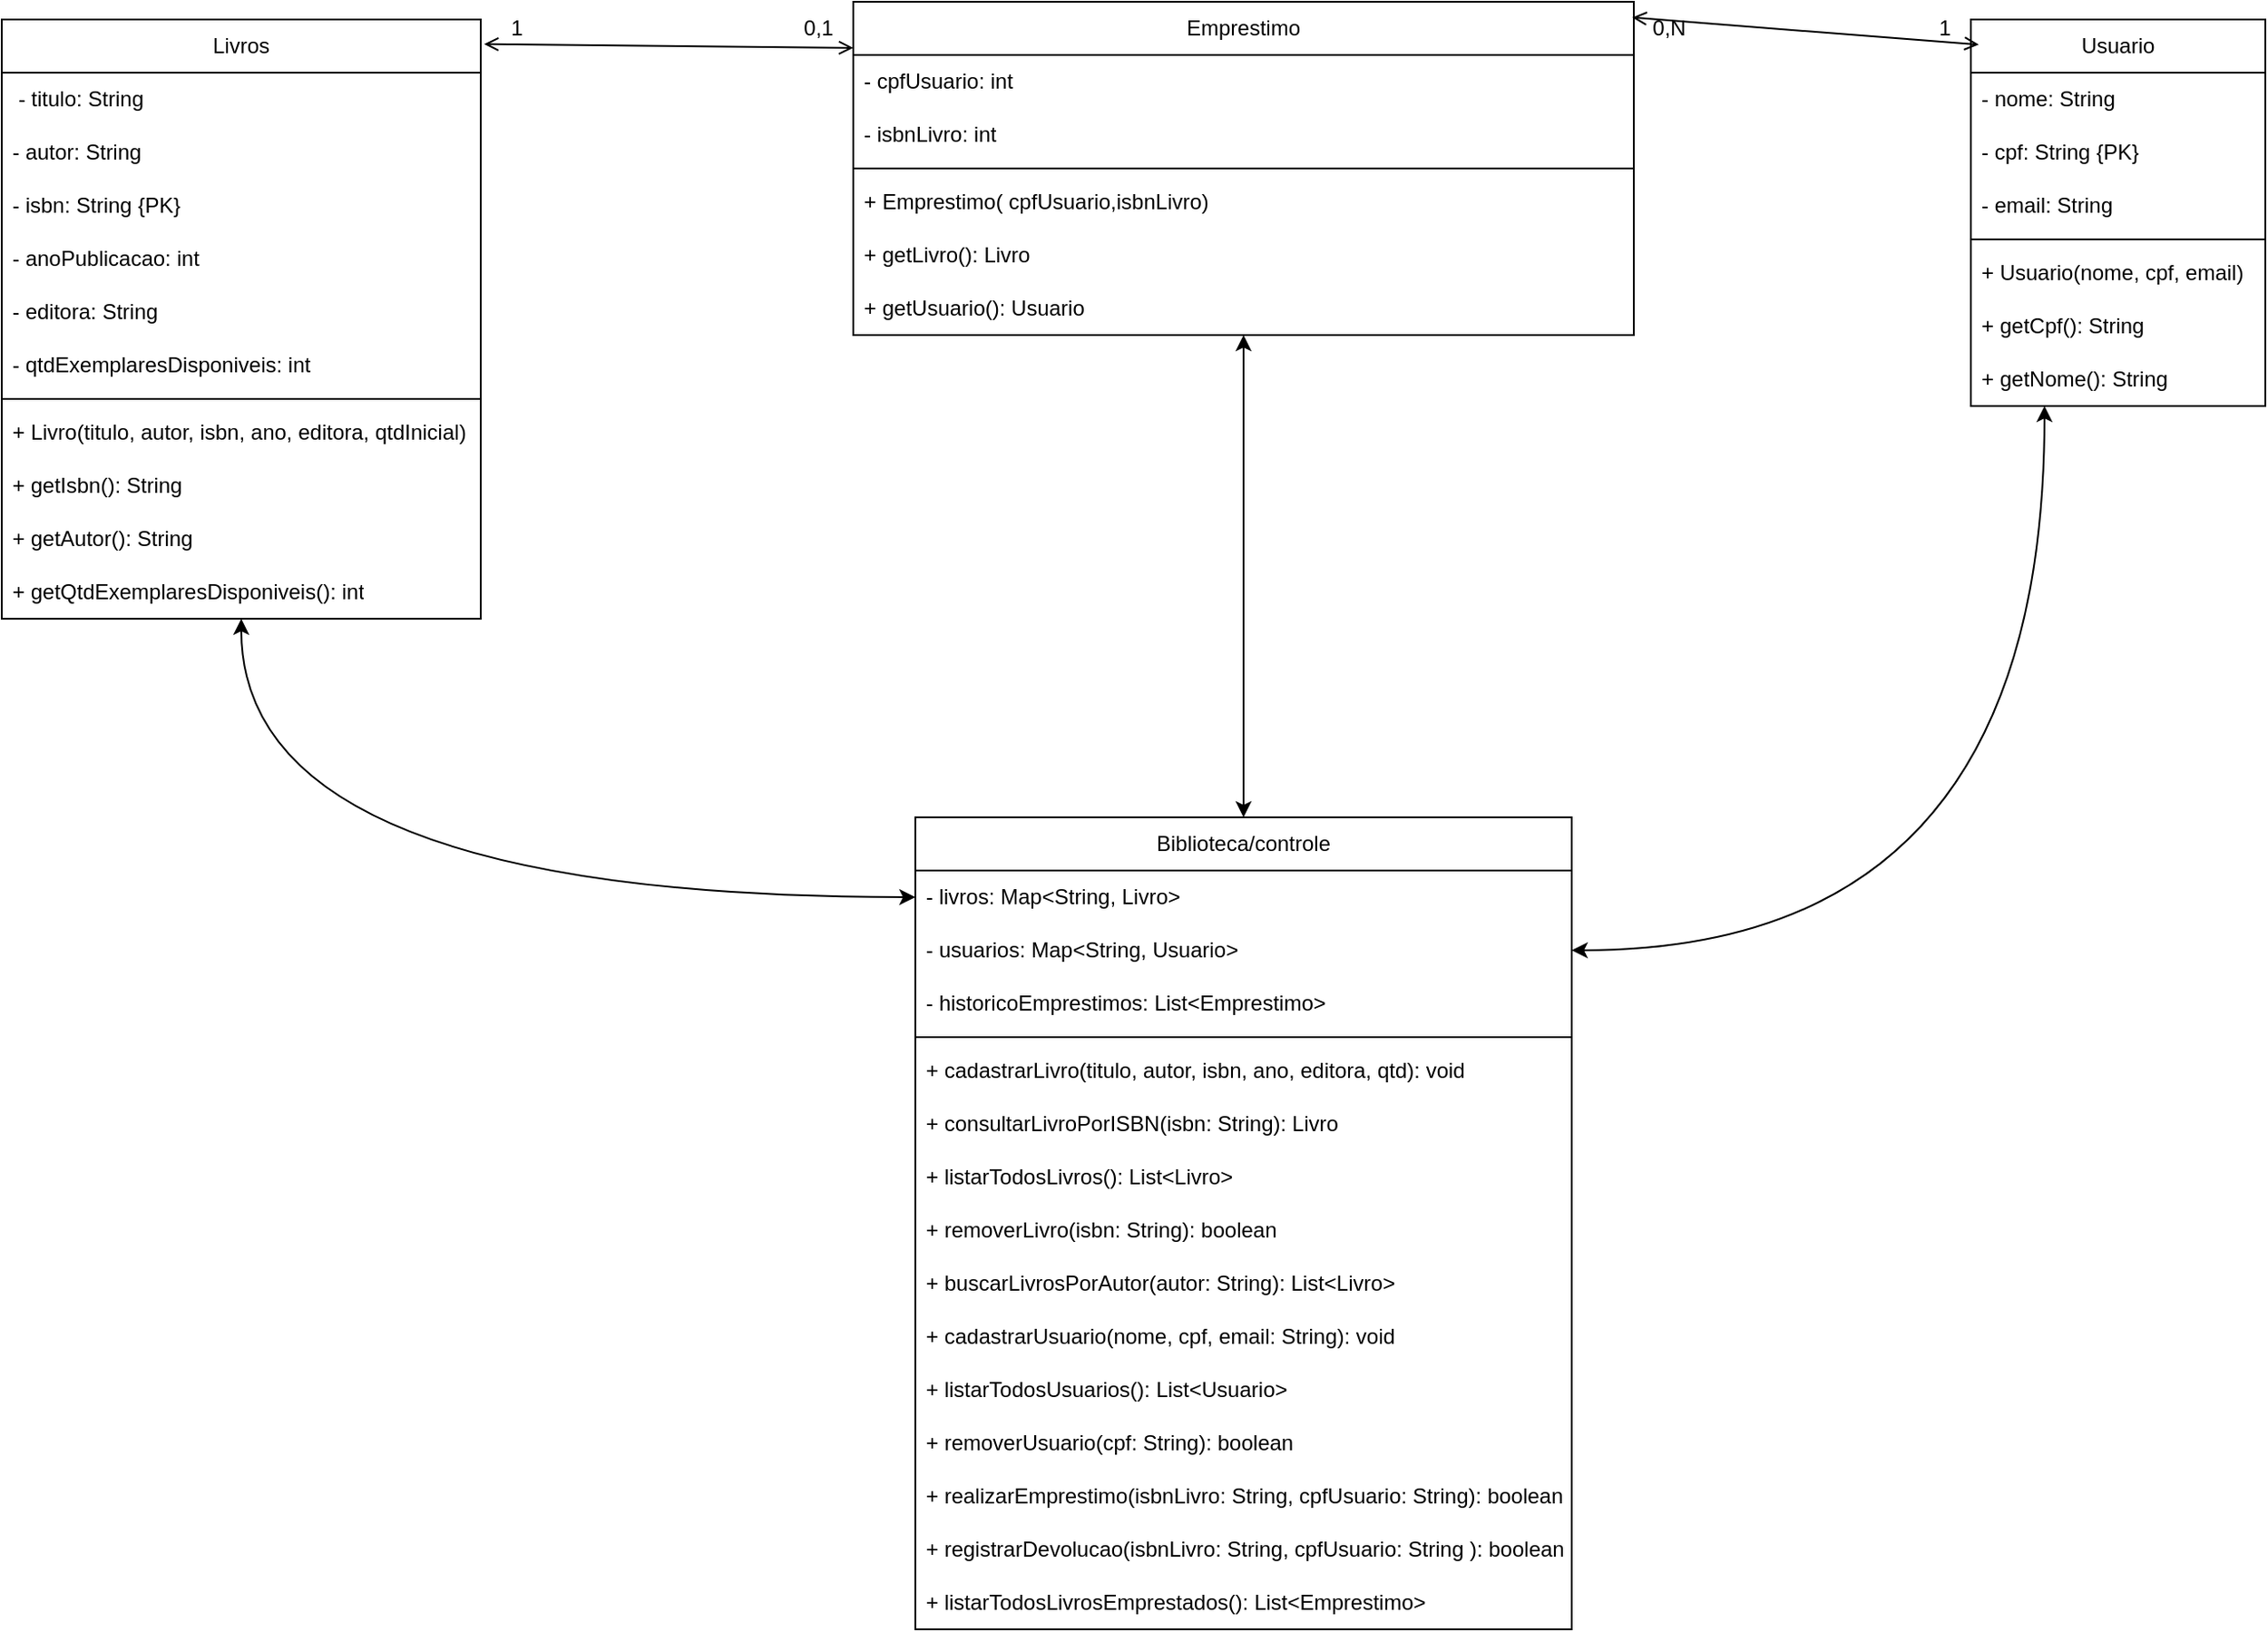 <mxfile version="27.1.4">
  <diagram name="Página-1" id="lj5JoAW72plSsCzFd5W8">
    <mxGraphModel dx="2037" dy="1124" grid="1" gridSize="10" guides="1" tooltips="1" connect="1" arrows="1" fold="1" page="1" pageScale="1" pageWidth="827" pageHeight="1169" math="0" shadow="0">
      <root>
        <mxCell id="0" />
        <mxCell id="1" parent="0" />
        <mxCell id="mwq1hdQ9aeQBlKxll_Tp-1" value="Livros" style="swimlane;fontStyle=0;childLayout=stackLayout;horizontal=1;startSize=30;horizontalStack=0;resizeParent=1;resizeParentMax=0;resizeLast=0;collapsible=1;marginBottom=0;whiteSpace=wrap;html=1;movable=1;resizable=1;rotatable=1;deletable=1;editable=1;locked=0;connectable=1;" parent="1" vertex="1">
          <mxGeometry x="120" y="135" width="270" height="338" as="geometry" />
        </mxCell>
        <mxCell id="mwq1hdQ9aeQBlKxll_Tp-2" value="&amp;nbsp;- titulo: String" style="text;strokeColor=none;fillColor=none;align=left;verticalAlign=middle;spacingLeft=4;spacingRight=4;overflow=hidden;points=[[0,0.5],[1,0.5]];portConstraint=eastwest;rotatable=0;whiteSpace=wrap;html=1;" parent="mwq1hdQ9aeQBlKxll_Tp-1" vertex="1">
          <mxGeometry y="30" width="270" height="30" as="geometry" />
        </mxCell>
        <mxCell id="mwq1hdQ9aeQBlKxll_Tp-3" value="- autor: String" style="text;strokeColor=none;fillColor=none;align=left;verticalAlign=middle;spacingLeft=4;spacingRight=4;overflow=hidden;points=[[0,0.5],[1,0.5]];portConstraint=eastwest;rotatable=0;whiteSpace=wrap;html=1;" parent="mwq1hdQ9aeQBlKxll_Tp-1" vertex="1">
          <mxGeometry y="60" width="270" height="30" as="geometry" />
        </mxCell>
        <mxCell id="mwq1hdQ9aeQBlKxll_Tp-4" value="- isbn: String {PK}&amp;nbsp;" style="text;strokeColor=none;fillColor=none;align=left;verticalAlign=middle;spacingLeft=4;spacingRight=4;overflow=hidden;points=[[0,0.5],[1,0.5]];portConstraint=eastwest;rotatable=0;whiteSpace=wrap;html=1;" parent="mwq1hdQ9aeQBlKxll_Tp-1" vertex="1">
          <mxGeometry y="90" width="270" height="30" as="geometry" />
        </mxCell>
        <mxCell id="mwq1hdQ9aeQBlKxll_Tp-5" value="- anoPublicacao: int&amp;nbsp;" style="text;strokeColor=none;fillColor=none;align=left;verticalAlign=middle;spacingLeft=4;spacingRight=4;overflow=hidden;points=[[0,0.5],[1,0.5]];portConstraint=eastwest;rotatable=0;whiteSpace=wrap;html=1;" parent="mwq1hdQ9aeQBlKxll_Tp-1" vertex="1">
          <mxGeometry y="120" width="270" height="30" as="geometry" />
        </mxCell>
        <mxCell id="mwq1hdQ9aeQBlKxll_Tp-6" value="&lt;span class=&quot;selected&quot;&gt;- editora: String&lt;/span&gt;" style="text;strokeColor=none;fillColor=none;align=left;verticalAlign=middle;spacingLeft=4;spacingRight=4;overflow=hidden;points=[[0,0.5],[1,0.5]];portConstraint=eastwest;rotatable=0;whiteSpace=wrap;html=1;" parent="mwq1hdQ9aeQBlKxll_Tp-1" vertex="1">
          <mxGeometry y="150" width="270" height="30" as="geometry" />
        </mxCell>
        <mxCell id="mwq1hdQ9aeQBlKxll_Tp-7" value="&lt;span class=&quot;selected&quot;&gt;- qtdExemplaresDisponiveis: int&lt;/span&gt;" style="text;strokeColor=none;fillColor=none;align=left;verticalAlign=middle;spacingLeft=4;spacingRight=4;overflow=hidden;points=[[0,0.5],[1,0.5]];portConstraint=eastwest;rotatable=0;whiteSpace=wrap;html=1;" parent="mwq1hdQ9aeQBlKxll_Tp-1" vertex="1">
          <mxGeometry y="180" width="270" height="30" as="geometry" />
        </mxCell>
        <mxCell id="mwq1hdQ9aeQBlKxll_Tp-8" value="" style="line;strokeWidth=1;fillColor=none;align=left;verticalAlign=middle;spacingTop=-1;spacingLeft=3;spacingRight=3;rotatable=0;labelPosition=right;points=[];portConstraint=eastwest;strokeColor=inherit;" parent="mwq1hdQ9aeQBlKxll_Tp-1" vertex="1">
          <mxGeometry y="210" width="270" height="8" as="geometry" />
        </mxCell>
        <mxCell id="mwq1hdQ9aeQBlKxll_Tp-9" value="&lt;span class=&quot;selected&quot;&gt;+ Livro(titulo, autor, isbn, ano, editora, qtdInicial)&lt;/span&gt;" style="text;strokeColor=none;fillColor=none;align=left;verticalAlign=middle;spacingLeft=4;spacingRight=4;overflow=hidden;points=[[0,0.5],[1,0.5]];portConstraint=eastwest;rotatable=1;whiteSpace=wrap;html=1;movable=1;resizable=1;deletable=1;editable=1;locked=0;connectable=1;strokeWidth=1;" parent="mwq1hdQ9aeQBlKxll_Tp-1" vertex="1">
          <mxGeometry y="218" width="270" height="30" as="geometry" />
        </mxCell>
        <mxCell id="mwq1hdQ9aeQBlKxll_Tp-10" value="&lt;span class=&quot;selected&quot;&gt;+ getIsbn(): String&lt;/span&gt;" style="text;strokeColor=none;fillColor=none;align=left;verticalAlign=middle;spacingLeft=4;spacingRight=4;overflow=hidden;points=[[0,0.5],[1,0.5]];portConstraint=eastwest;rotatable=1;whiteSpace=wrap;html=1;movable=1;resizable=1;deletable=1;editable=1;locked=0;connectable=1;" parent="mwq1hdQ9aeQBlKxll_Tp-1" vertex="1">
          <mxGeometry y="248" width="270" height="30" as="geometry" />
        </mxCell>
        <mxCell id="mwq1hdQ9aeQBlKxll_Tp-11" value="&lt;span class=&quot;selected&quot;&gt;+ getAutor(): String&lt;/span&gt;" style="text;strokeColor=none;fillColor=none;align=left;verticalAlign=middle;spacingLeft=4;spacingRight=4;overflow=hidden;points=[[0,0.5],[1,0.5]];portConstraint=eastwest;rotatable=1;whiteSpace=wrap;html=1;movable=1;resizable=1;deletable=1;editable=1;locked=0;connectable=1;" parent="mwq1hdQ9aeQBlKxll_Tp-1" vertex="1">
          <mxGeometry y="278" width="270" height="30" as="geometry" />
        </mxCell>
        <mxCell id="mwq1hdQ9aeQBlKxll_Tp-12" value="&lt;span class=&quot;selected&quot;&gt;+ getQtdExemplaresDisponiveis(): int&lt;/span&gt;" style="text;strokeColor=none;fillColor=none;align=left;verticalAlign=middle;spacingLeft=4;spacingRight=4;overflow=hidden;points=[[0,0.5],[1,0.5]];portConstraint=eastwest;rotatable=1;whiteSpace=wrap;html=1;movable=1;resizable=1;deletable=1;editable=1;locked=0;connectable=1;" parent="mwq1hdQ9aeQBlKxll_Tp-1" vertex="1">
          <mxGeometry y="308" width="270" height="30" as="geometry" />
        </mxCell>
        <mxCell id="mwq1hdQ9aeQBlKxll_Tp-15" value="Usuario" style="swimlane;fontStyle=0;childLayout=stackLayout;horizontal=1;startSize=30;horizontalStack=0;resizeParent=1;resizeParentMax=0;resizeLast=0;collapsible=1;marginBottom=0;whiteSpace=wrap;html=1;" parent="1" vertex="1">
          <mxGeometry x="1230" y="135" width="166" height="218" as="geometry" />
        </mxCell>
        <mxCell id="mwq1hdQ9aeQBlKxll_Tp-16" value="&lt;span class=&quot;selected&quot;&gt;- nome: String&lt;/span&gt;" style="text;strokeColor=none;fillColor=none;align=left;verticalAlign=middle;spacingLeft=4;spacingRight=4;overflow=hidden;points=[[0,0.5],[1,0.5]];portConstraint=eastwest;rotatable=0;whiteSpace=wrap;html=1;" parent="mwq1hdQ9aeQBlKxll_Tp-15" vertex="1">
          <mxGeometry y="30" width="166" height="30" as="geometry" />
        </mxCell>
        <mxCell id="mwq1hdQ9aeQBlKxll_Tp-17" value="&lt;span class=&quot;selected&quot;&gt;- cpf: String {PK}&lt;/span&gt;" style="text;strokeColor=none;fillColor=none;align=left;verticalAlign=middle;spacingLeft=4;spacingRight=4;overflow=hidden;points=[[0,0.5],[1,0.5]];portConstraint=eastwest;rotatable=0;whiteSpace=wrap;html=1;" parent="mwq1hdQ9aeQBlKxll_Tp-15" vertex="1">
          <mxGeometry y="60" width="166" height="30" as="geometry" />
        </mxCell>
        <mxCell id="mwq1hdQ9aeQBlKxll_Tp-18" value="&lt;span class=&quot;selected&quot;&gt;- email: String&lt;/span&gt;" style="text;strokeColor=none;fillColor=none;align=left;verticalAlign=middle;spacingLeft=4;spacingRight=4;overflow=hidden;points=[[0,0.5],[1,0.5]];portConstraint=eastwest;rotatable=0;whiteSpace=wrap;html=1;" parent="mwq1hdQ9aeQBlKxll_Tp-15" vertex="1">
          <mxGeometry y="90" width="166" height="30" as="geometry" />
        </mxCell>
        <mxCell id="mwq1hdQ9aeQBlKxll_Tp-19" value="" style="line;strokeWidth=1;fillColor=none;align=left;verticalAlign=middle;spacingTop=-1;spacingLeft=3;spacingRight=3;rotatable=0;labelPosition=right;points=[];portConstraint=eastwest;strokeColor=inherit;" parent="mwq1hdQ9aeQBlKxll_Tp-15" vertex="1">
          <mxGeometry y="120" width="166" height="8" as="geometry" />
        </mxCell>
        <mxCell id="mwq1hdQ9aeQBlKxll_Tp-20" value="&lt;span class=&quot;selected&quot;&gt;+ Usuario(nome, cpf, email)&lt;/span&gt;" style="text;strokeColor=none;fillColor=none;align=left;verticalAlign=middle;spacingLeft=4;spacingRight=4;overflow=hidden;points=[[0,0.5],[1,0.5]];portConstraint=eastwest;rotatable=0;whiteSpace=wrap;html=1;" parent="mwq1hdQ9aeQBlKxll_Tp-15" vertex="1">
          <mxGeometry y="128" width="166" height="30" as="geometry" />
        </mxCell>
        <mxCell id="mwq1hdQ9aeQBlKxll_Tp-21" value="&lt;span class=&quot;selected&quot;&gt;+ getCpf(): String&lt;/span&gt;" style="text;strokeColor=none;fillColor=none;align=left;verticalAlign=middle;spacingLeft=4;spacingRight=4;overflow=hidden;points=[[0,0.5],[1,0.5]];portConstraint=eastwest;rotatable=0;whiteSpace=wrap;html=1;" parent="mwq1hdQ9aeQBlKxll_Tp-15" vertex="1">
          <mxGeometry y="158" width="166" height="30" as="geometry" />
        </mxCell>
        <mxCell id="mwq1hdQ9aeQBlKxll_Tp-22" value="&lt;span class=&quot;selected&quot;&gt;+ getNome(): String&lt;/span&gt;" style="text;strokeColor=none;fillColor=none;align=left;verticalAlign=middle;spacingLeft=4;spacingRight=4;overflow=hidden;points=[[0,0.5],[1,0.5]];portConstraint=eastwest;rotatable=0;whiteSpace=wrap;html=1;" parent="mwq1hdQ9aeQBlKxll_Tp-15" vertex="1">
          <mxGeometry y="188" width="166" height="30" as="geometry" />
        </mxCell>
        <mxCell id="mwq1hdQ9aeQBlKxll_Tp-23" value="Emprestimo" style="swimlane;fontStyle=0;childLayout=stackLayout;horizontal=1;startSize=30;horizontalStack=0;resizeParent=1;resizeParentMax=0;resizeLast=0;collapsible=1;marginBottom=0;whiteSpace=wrap;html=1;" parent="1" vertex="1">
          <mxGeometry x="600" y="125" width="440" height="188" as="geometry" />
        </mxCell>
        <mxCell id="mwq1hdQ9aeQBlKxll_Tp-27" value="- cpfUsuario: int" style="text;strokeColor=none;fillColor=none;align=left;verticalAlign=middle;spacingLeft=4;spacingRight=4;overflow=hidden;points=[[0,0.5],[1,0.5]];portConstraint=eastwest;rotatable=0;whiteSpace=wrap;html=1;" parent="mwq1hdQ9aeQBlKxll_Tp-23" vertex="1">
          <mxGeometry y="30" width="440" height="30" as="geometry" />
        </mxCell>
        <mxCell id="gL_AOGr0S3AObEwkTHye-1" value="- isbnLivro: int" style="text;strokeColor=none;fillColor=none;align=left;verticalAlign=middle;spacingLeft=4;spacingRight=4;overflow=hidden;points=[[0,0.5],[1,0.5]];portConstraint=eastwest;rotatable=0;whiteSpace=wrap;html=1;" vertex="1" parent="mwq1hdQ9aeQBlKxll_Tp-23">
          <mxGeometry y="60" width="440" height="30" as="geometry" />
        </mxCell>
        <mxCell id="mwq1hdQ9aeQBlKxll_Tp-28" value="" style="line;strokeWidth=1;fillColor=none;align=left;verticalAlign=middle;spacingTop=-1;spacingLeft=3;spacingRight=3;rotatable=0;labelPosition=right;points=[];portConstraint=eastwest;strokeColor=inherit;" parent="mwq1hdQ9aeQBlKxll_Tp-23" vertex="1">
          <mxGeometry y="90" width="440" height="8" as="geometry" />
        </mxCell>
        <mxCell id="mwq1hdQ9aeQBlKxll_Tp-29" value="&lt;span class=&quot;selected&quot;&gt;+ Emprestimo( cpfUsuario,isbnLivro)&lt;/span&gt;" style="text;strokeColor=none;fillColor=none;align=left;verticalAlign=middle;spacingLeft=4;spacingRight=4;overflow=hidden;points=[[0,0.5],[1,0.5]];portConstraint=eastwest;rotatable=0;whiteSpace=wrap;html=1;" parent="mwq1hdQ9aeQBlKxll_Tp-23" vertex="1">
          <mxGeometry y="98" width="440" height="30" as="geometry" />
        </mxCell>
        <mxCell id="mwq1hdQ9aeQBlKxll_Tp-31" value="&lt;span class=&quot;selected&quot;&gt;+ getLivro(): Livro&lt;/span&gt;" style="text;strokeColor=none;fillColor=none;align=left;verticalAlign=middle;spacingLeft=4;spacingRight=4;overflow=hidden;points=[[0,0.5],[1,0.5]];portConstraint=eastwest;rotatable=0;whiteSpace=wrap;html=1;" parent="mwq1hdQ9aeQBlKxll_Tp-23" vertex="1">
          <mxGeometry y="128" width="440" height="30" as="geometry" />
        </mxCell>
        <mxCell id="mwq1hdQ9aeQBlKxll_Tp-32" value="&lt;span class=&quot;selected&quot;&gt;+ getUsuario(): Usuario&lt;/span&gt;" style="text;strokeColor=none;fillColor=none;align=left;verticalAlign=middle;spacingLeft=4;spacingRight=4;overflow=hidden;points=[[0,0.5],[1,0.5]];portConstraint=eastwest;rotatable=0;whiteSpace=wrap;html=1;" parent="mwq1hdQ9aeQBlKxll_Tp-23" vertex="1">
          <mxGeometry y="158" width="440" height="30" as="geometry" />
        </mxCell>
        <mxCell id="mwq1hdQ9aeQBlKxll_Tp-35" value="Biblioteca/controle" style="swimlane;fontStyle=0;childLayout=stackLayout;horizontal=1;startSize=30;horizontalStack=0;resizeParent=1;resizeParentMax=0;resizeLast=0;collapsible=1;marginBottom=0;whiteSpace=wrap;html=1;" parent="1" vertex="1">
          <mxGeometry x="635" y="585" width="370" height="458" as="geometry" />
        </mxCell>
        <mxCell id="mwq1hdQ9aeQBlKxll_Tp-36" value="&lt;span class=&quot;selected&quot;&gt;- livros: Map&amp;lt;String, Livro&amp;gt;&lt;/span&gt;" style="text;strokeColor=none;fillColor=none;align=left;verticalAlign=middle;spacingLeft=4;spacingRight=4;overflow=hidden;points=[[0,0.5],[1,0.5]];portConstraint=eastwest;rotatable=0;whiteSpace=wrap;html=1;" parent="mwq1hdQ9aeQBlKxll_Tp-35" vertex="1">
          <mxGeometry y="30" width="370" height="30" as="geometry" />
        </mxCell>
        <mxCell id="mwq1hdQ9aeQBlKxll_Tp-37" value="&lt;span class=&quot;selected&quot;&gt;- usuarios: Map&amp;lt;String, Usuario&amp;gt;&lt;/span&gt;" style="text;strokeColor=none;fillColor=none;align=left;verticalAlign=middle;spacingLeft=4;spacingRight=4;overflow=hidden;points=[[0,0.5],[1,0.5]];portConstraint=eastwest;rotatable=0;whiteSpace=wrap;html=1;" parent="mwq1hdQ9aeQBlKxll_Tp-35" vertex="1">
          <mxGeometry y="60" width="370" height="30" as="geometry" />
        </mxCell>
        <mxCell id="mwq1hdQ9aeQBlKxll_Tp-38" value="&lt;span class=&quot;selected&quot;&gt;- historicoEmprestimos: List&amp;lt;Emprestimo&amp;gt;&lt;/span&gt;" style="text;strokeColor=none;fillColor=none;align=left;verticalAlign=middle;spacingLeft=4;spacingRight=4;overflow=hidden;points=[[0,0.5],[1,0.5]];portConstraint=eastwest;rotatable=0;whiteSpace=wrap;html=1;" parent="mwq1hdQ9aeQBlKxll_Tp-35" vertex="1">
          <mxGeometry y="90" width="370" height="30" as="geometry" />
        </mxCell>
        <mxCell id="mwq1hdQ9aeQBlKxll_Tp-39" value="" style="line;strokeWidth=1;fillColor=none;align=left;verticalAlign=middle;spacingTop=-1;spacingLeft=3;spacingRight=3;rotatable=0;labelPosition=right;points=[];portConstraint=eastwest;strokeColor=inherit;" parent="mwq1hdQ9aeQBlKxll_Tp-35" vertex="1">
          <mxGeometry y="120" width="370" height="8" as="geometry" />
        </mxCell>
        <mxCell id="mwq1hdQ9aeQBlKxll_Tp-40" value="&lt;span class=&quot;selected&quot;&gt;+ cadastrarLivro(titulo, autor, isbn, ano, editora, qtd): void&lt;/span&gt;" style="text;strokeColor=none;fillColor=none;align=left;verticalAlign=middle;spacingLeft=4;spacingRight=4;overflow=hidden;points=[[0,0.5],[1,0.5]];portConstraint=eastwest;rotatable=0;whiteSpace=wrap;html=1;" parent="mwq1hdQ9aeQBlKxll_Tp-35" vertex="1">
          <mxGeometry y="128" width="370" height="30" as="geometry" />
        </mxCell>
        <mxCell id="mwq1hdQ9aeQBlKxll_Tp-41" value="&lt;span class=&quot;selected&quot;&gt;+ consultarLivroPorISBN(isbn: String): Livro&lt;/span&gt;" style="text;strokeColor=none;fillColor=none;align=left;verticalAlign=middle;spacingLeft=4;spacingRight=4;overflow=hidden;points=[[0,0.5],[1,0.5]];portConstraint=eastwest;rotatable=0;whiteSpace=wrap;html=1;" parent="mwq1hdQ9aeQBlKxll_Tp-35" vertex="1">
          <mxGeometry y="158" width="370" height="30" as="geometry" />
        </mxCell>
        <mxCell id="mwq1hdQ9aeQBlKxll_Tp-42" value="&lt;span class=&quot;selected&quot;&gt;+ listarTodosLivros(): List&amp;lt;Livro&amp;gt;&lt;/span&gt;" style="text;strokeColor=none;fillColor=none;align=left;verticalAlign=middle;spacingLeft=4;spacingRight=4;overflow=hidden;points=[[0,0.5],[1,0.5]];portConstraint=eastwest;rotatable=0;whiteSpace=wrap;html=1;" parent="mwq1hdQ9aeQBlKxll_Tp-35" vertex="1">
          <mxGeometry y="188" width="370" height="30" as="geometry" />
        </mxCell>
        <mxCell id="mwq1hdQ9aeQBlKxll_Tp-43" value="&lt;span class=&quot;selected&quot;&gt;+ removerLivro(isbn: String): boolean&lt;/span&gt;" style="text;strokeColor=none;fillColor=none;align=left;verticalAlign=middle;spacingLeft=4;spacingRight=4;overflow=hidden;points=[[0,0.5],[1,0.5]];portConstraint=eastwest;rotatable=0;whiteSpace=wrap;html=1;" parent="mwq1hdQ9aeQBlKxll_Tp-35" vertex="1">
          <mxGeometry y="218" width="370" height="30" as="geometry" />
        </mxCell>
        <mxCell id="mwq1hdQ9aeQBlKxll_Tp-44" value="&lt;span class=&quot;selected&quot;&gt;+ buscarLivrosPorAutor(autor: String): List&amp;lt;Livro&amp;gt;&lt;/span&gt;" style="text;strokeColor=none;fillColor=none;align=left;verticalAlign=middle;spacingLeft=4;spacingRight=4;overflow=hidden;points=[[0,0.5],[1,0.5]];portConstraint=eastwest;rotatable=0;whiteSpace=wrap;html=1;" parent="mwq1hdQ9aeQBlKxll_Tp-35" vertex="1">
          <mxGeometry y="248" width="370" height="30" as="geometry" />
        </mxCell>
        <mxCell id="mwq1hdQ9aeQBlKxll_Tp-45" value="&lt;span class=&quot;selected&quot;&gt;+ cadastrarUsuario(nome, cpf, email: String): void&lt;/span&gt;" style="text;strokeColor=none;fillColor=none;align=left;verticalAlign=middle;spacingLeft=4;spacingRight=4;overflow=hidden;points=[[0,0.5],[1,0.5]];portConstraint=eastwest;rotatable=0;whiteSpace=wrap;html=1;" parent="mwq1hdQ9aeQBlKxll_Tp-35" vertex="1">
          <mxGeometry y="278" width="370" height="30" as="geometry" />
        </mxCell>
        <mxCell id="mwq1hdQ9aeQBlKxll_Tp-47" value="&lt;span class=&quot;selected&quot;&gt;+ listarTodosUsuarios(): List&amp;lt;Usuario&amp;gt;&lt;/span&gt;" style="text;strokeColor=none;fillColor=none;align=left;verticalAlign=middle;spacingLeft=4;spacingRight=4;overflow=hidden;points=[[0,0.5],[1,0.5]];portConstraint=eastwest;rotatable=0;whiteSpace=wrap;html=1;" parent="mwq1hdQ9aeQBlKxll_Tp-35" vertex="1">
          <mxGeometry y="308" width="370" height="30" as="geometry" />
        </mxCell>
        <mxCell id="mwq1hdQ9aeQBlKxll_Tp-48" value="&lt;span class=&quot;selected&quot;&gt;+ removerUsuario(cpf: String): boolean&lt;/span&gt;" style="text;strokeColor=none;fillColor=none;align=left;verticalAlign=middle;spacingLeft=4;spacingRight=4;overflow=hidden;points=[[0,0.5],[1,0.5]];portConstraint=eastwest;rotatable=0;whiteSpace=wrap;html=1;" parent="mwq1hdQ9aeQBlKxll_Tp-35" vertex="1">
          <mxGeometry y="338" width="370" height="30" as="geometry" />
        </mxCell>
        <mxCell id="mwq1hdQ9aeQBlKxll_Tp-49" value="&lt;span class=&quot;selected&quot;&gt;+ realizarEmprestimo(isbnLivro: String, cpfUsuario: String): boolean&lt;/span&gt;" style="text;strokeColor=none;fillColor=none;align=left;verticalAlign=middle;spacingLeft=4;spacingRight=4;overflow=hidden;points=[[0,0.5],[1,0.5]];portConstraint=eastwest;rotatable=0;whiteSpace=wrap;html=1;" parent="mwq1hdQ9aeQBlKxll_Tp-35" vertex="1">
          <mxGeometry y="368" width="370" height="30" as="geometry" />
        </mxCell>
        <mxCell id="mwq1hdQ9aeQBlKxll_Tp-50" value="&lt;span class=&quot;selected&quot;&gt;+ registrarDevolucao(isbnLivro: String, cpfUsuario: String ): boolean&lt;/span&gt;" style="text;strokeColor=none;fillColor=none;align=left;verticalAlign=middle;spacingLeft=4;spacingRight=4;overflow=hidden;points=[[0,0.5],[1,0.5]];portConstraint=eastwest;rotatable=0;whiteSpace=wrap;html=1;" parent="mwq1hdQ9aeQBlKxll_Tp-35" vertex="1">
          <mxGeometry y="398" width="370" height="30" as="geometry" />
        </mxCell>
        <mxCell id="mwq1hdQ9aeQBlKxll_Tp-51" value="&lt;span class=&quot;selected&quot;&gt;+ listarTodosLivrosEmprestados(): List&amp;lt;Emprestimo&amp;gt;&lt;/span&gt;" style="text;strokeColor=none;fillColor=none;align=left;verticalAlign=middle;spacingLeft=4;spacingRight=4;overflow=hidden;points=[[0,0.5],[1,0.5]];portConstraint=eastwest;rotatable=0;whiteSpace=wrap;html=1;" parent="mwq1hdQ9aeQBlKxll_Tp-35" vertex="1">
          <mxGeometry y="428" width="370" height="30" as="geometry" />
        </mxCell>
        <mxCell id="mwq1hdQ9aeQBlKxll_Tp-54" value="" style="endArrow=open;startArrow=open;html=1;rounded=0;exitX=1.007;exitY=0.041;exitDx=0;exitDy=0;exitPerimeter=0;startFill=0;endFill=0;" parent="1" source="mwq1hdQ9aeQBlKxll_Tp-1" edge="1">
          <mxGeometry width="50" height="50" relative="1" as="geometry">
            <mxPoint x="680" y="475" as="sourcePoint" />
            <mxPoint x="600" y="151" as="targetPoint" />
          </mxGeometry>
        </mxCell>
        <mxCell id="mwq1hdQ9aeQBlKxll_Tp-55" value="" style="endArrow=open;startArrow=open;html=1;rounded=0;entryX=0.027;entryY=0.065;entryDx=0;entryDy=0;entryPerimeter=0;exitX=0.998;exitY=0.047;exitDx=0;exitDy=0;exitPerimeter=0;startFill=0;endFill=0;" parent="1" source="mwq1hdQ9aeQBlKxll_Tp-23" target="mwq1hdQ9aeQBlKxll_Tp-15" edge="1">
          <mxGeometry width="50" height="50" relative="1" as="geometry">
            <mxPoint x="1050" y="149" as="sourcePoint" />
            <mxPoint x="920" y="415" as="targetPoint" />
          </mxGeometry>
        </mxCell>
        <mxCell id="mwq1hdQ9aeQBlKxll_Tp-56" value="" style="endArrow=classic;startArrow=classic;html=1;rounded=0;entryX=0.5;entryY=1;entryDx=0;entryDy=0;exitX=0.5;exitY=0;exitDx=0;exitDy=0;" parent="1" target="mwq1hdQ9aeQBlKxll_Tp-23" edge="1" source="mwq1hdQ9aeQBlKxll_Tp-35">
          <mxGeometry width="50" height="50" relative="1" as="geometry">
            <mxPoint x="830" y="525" as="sourcePoint" />
            <mxPoint x="814.72" y="351.98" as="targetPoint" />
            <Array as="points" />
          </mxGeometry>
        </mxCell>
        <mxCell id="mwq1hdQ9aeQBlKxll_Tp-57" value="0,N" style="text;html=1;align=center;verticalAlign=middle;whiteSpace=wrap;rounded=0;" parent="1" vertex="1">
          <mxGeometry x="1030" y="125" width="60" height="30" as="geometry" />
        </mxCell>
        <mxCell id="mwq1hdQ9aeQBlKxll_Tp-58" value="1" style="text;html=1;align=center;verticalAlign=middle;resizable=0;points=[];autosize=1;strokeColor=none;fillColor=none;" parent="1" vertex="1">
          <mxGeometry x="1200" y="125" width="30" height="30" as="geometry" />
        </mxCell>
        <mxCell id="mwq1hdQ9aeQBlKxll_Tp-59" value="1" style="text;html=1;align=center;verticalAlign=middle;resizable=0;points=[];autosize=1;strokeColor=none;fillColor=none;" parent="1" vertex="1">
          <mxGeometry x="395" y="125" width="30" height="30" as="geometry" />
        </mxCell>
        <mxCell id="mwq1hdQ9aeQBlKxll_Tp-60" value="0,1" style="text;html=1;align=center;verticalAlign=middle;resizable=0;points=[];autosize=1;strokeColor=none;fillColor=none;" parent="1" vertex="1">
          <mxGeometry x="560" y="125" width="40" height="30" as="geometry" />
        </mxCell>
        <mxCell id="mwq1hdQ9aeQBlKxll_Tp-61" value="" style="endArrow=classic;startArrow=classic;html=1;rounded=0;entryX=0.5;entryY=1;entryDx=0;entryDy=0;edgeStyle=orthogonalEdgeStyle;curved=1;exitX=0;exitY=0.5;exitDx=0;exitDy=0;" parent="1" source="mwq1hdQ9aeQBlKxll_Tp-36" target="mwq1hdQ9aeQBlKxll_Tp-1" edge="1">
          <mxGeometry width="50" height="50" relative="1" as="geometry">
            <mxPoint x="463.89" y="764.998" as="sourcePoint" />
            <mxPoint x="140" y="803.93" as="targetPoint" />
          </mxGeometry>
        </mxCell>
        <mxCell id="mwq1hdQ9aeQBlKxll_Tp-63" value="" style="endArrow=classic;startArrow=classic;html=1;rounded=0;entryX=0.25;entryY=1;entryDx=0;entryDy=0;edgeStyle=orthogonalEdgeStyle;curved=1;exitX=1;exitY=0.5;exitDx=0;exitDy=0;" parent="1" source="mwq1hdQ9aeQBlKxll_Tp-37" target="mwq1hdQ9aeQBlKxll_Tp-15" edge="1">
          <mxGeometry width="50" height="50" relative="1" as="geometry">
            <mxPoint x="1340" y="628" as="sourcePoint" />
            <mxPoint x="1340" y="515" as="targetPoint" />
          </mxGeometry>
        </mxCell>
      </root>
    </mxGraphModel>
  </diagram>
</mxfile>
